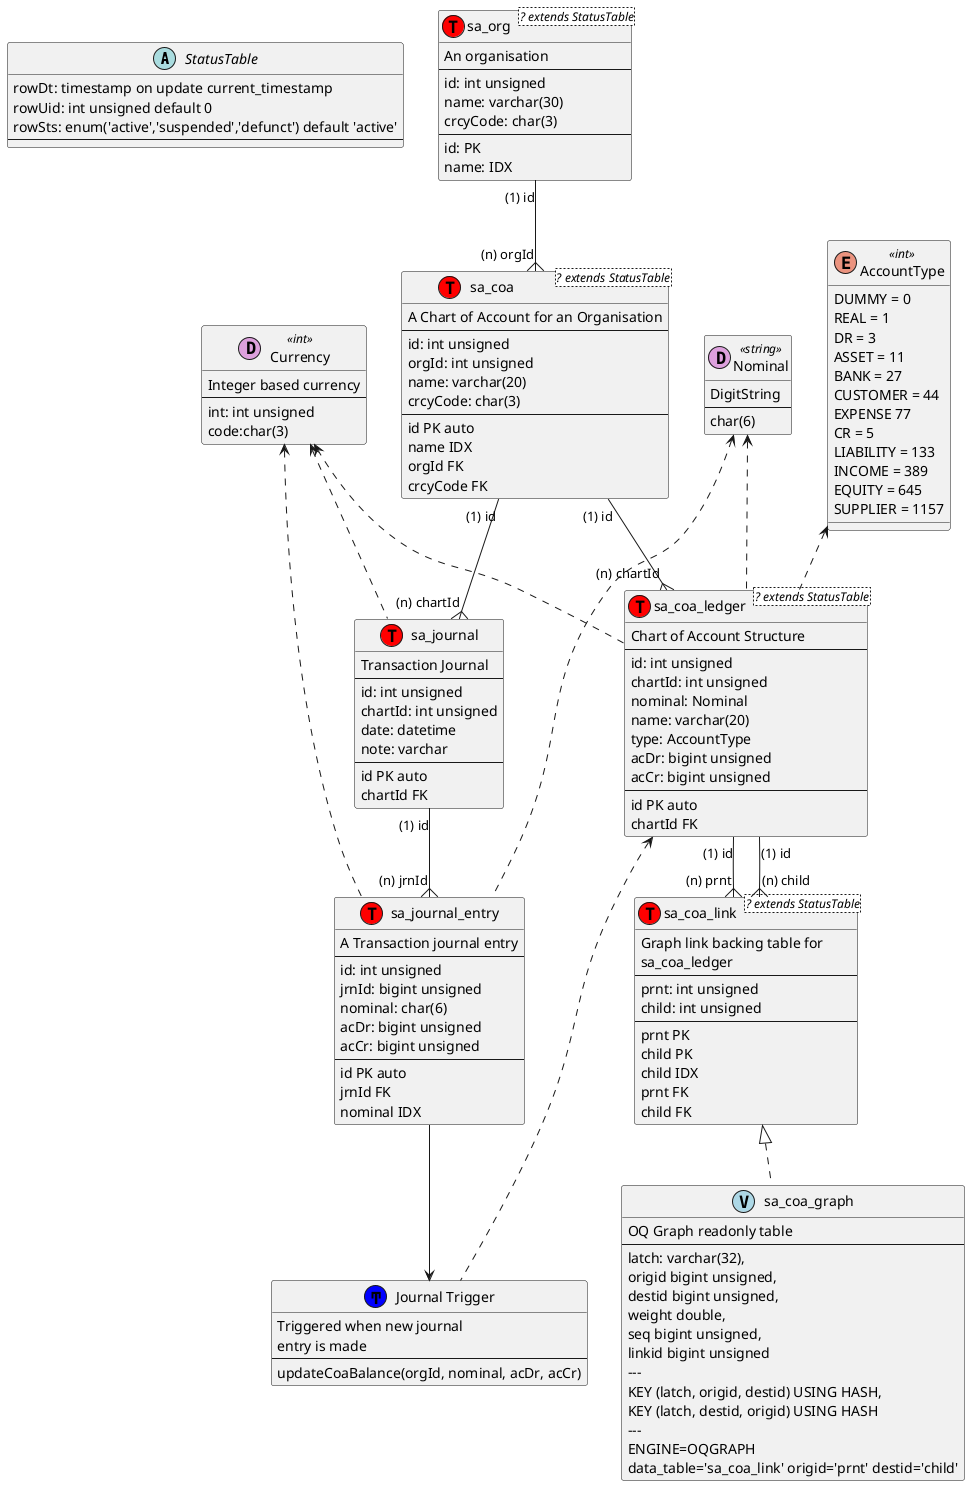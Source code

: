 @startuml

abstract class StatusTable {
	rowDt: timestamp on update current_timestamp
	rowUid: int unsigned default 0
	rowSts: enum('active','suspended','defunct') default 'active'
	---
}

class sa_org<? extends StatusTable> << (T,red)>> {
	An organisation
	---
	id: int unsigned
	name: varchar(30)
	crcyCode: char(3)
	---
	id: PK
	name: IDX
}

class sa_coa<? extends StatusTable> << (T,red) >> {
	A Chart of Account for an Organisation
	---
	id: int unsigned
	orgId: int unsigned
	name: varchar(20)
	crcyCode: char(3)
	---
	id PK auto
	name IDX
	orgId FK
	crcyCode FK
}

class sa_coa_ledger<? extends StatusTable> << (T,red) >> {
	Chart of Account Structure
	---
	id: int unsigned
	chartId: int unsigned
	nominal: Nominal
	name: varchar(20)
	type: AccountType
	acDr: bigint unsigned
	acCr: bigint unsigned
	---
    id PK auto
	chartId FK
}

class sa_coa_link<? extends StatusTable> << (T,red) >> {
	Graph link backing table for
	sa_coa_ledger
	---
	prnt: int unsigned
	child: int unsigned
	---
	prnt PK
	child PK
	child IDX
	prnt FK
	child FK
}

class sa_coa_graph << (V,lightblue) >> {
	OQ Graph readonly table
	---
	latch: varchar(32),
  	origid bigint unsigned,
  	destid bigint unsigned,
  	weight double,
  	seq bigint unsigned,
  	linkid bigint unsigned
  	---
  	KEY (latch, origid, destid) USING HASH,
  	KEY (latch, destid, origid) USING HASH
  	---
  	ENGINE=OQGRAPH
    data_table='sa_coa_link' origid='prnt' destid='child'
}

class sa_journal << (T, red) >> {
	Transaction Journal
	---
	id: int unsigned
	chartId: int unsigned
	date: datetime
	note: varchar
	---
	id PK auto
	chartId FK
}

class sa_journal_entry << (T, red >> {
	A Transaction journal entry
	---
	id: int unsigned
	jrnId: bigint unsigned
	nominal: char(6)
	acDr: bigint unsigned
	acCr: bigint unsigned
	---
	id PK auto
	jrnId FK
	nominal IDX
}

enum AccountType << int >> {
	DUMMY = 0
	REAL = 1
	DR = 3
	ASSET = 11
	BANK = 27
	CUSTOMER = 44
	EXPENSE 77
	CR = 5
	LIABILITY = 133
	INCOME = 389
	EQUITY = 645
	SUPPLIER = 1157
}

class Currency << (D,plum) int >> {
	Integer based currency
	---
	int: int unsigned
	code:char(3)
}
class Nominal << (D,plum) string >> {
	DigitString
	---
	char(6)
}

class "Journal Trigger" << (Ͳ,blue) >> {
	Triggered when new journal
	entry is made
	---
	updateCoaBalance(orgId, nominal, acDr, acCr)
}

sa_org "(1) id" --{ "(n) orgId" sa_coa
sa_coa "(1) id" --{ "(n) chartId" sa_coa_ledger
sa_coa_ledger "(1) id" --{ "(n) prnt" sa_coa_link
sa_coa_ledger "(1) id" --{ "(n) child" sa_coa_link
sa_coa_link <|.. sa_coa_graph
sa_coa "(1) id" --{ "(n) chartId" sa_journal
sa_journal "(1) id" --{ "(n) jrnId" sa_journal_entry
sa_journal_entry --> "Journal Trigger"
sa_coa_ledger <.. "Journal Trigger"
AccountType <.. sa_coa_ledger
Currency <.. sa_coa_ledger
Nominal <.. sa_coa_ledger
Nominal <.. sa_journal_entry
Currency <.. sa_journal
Currency <.. sa_journal_entry
@enduml
